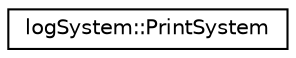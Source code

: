 digraph "クラス階層図"
{
 // LATEX_PDF_SIZE
  edge [fontname="Helvetica",fontsize="10",labelfontname="Helvetica",labelfontsize="10"];
  node [fontname="Helvetica",fontsize="10",shape=record];
  rankdir="LR";
  Node0 [label="logSystem::PrintSystem",height=0.2,width=0.4,color="black", fillcolor="white", style="filled",URL="$classlog_system_1_1_print_system.html",tooltip="出力ログ生成クラス"];
}
